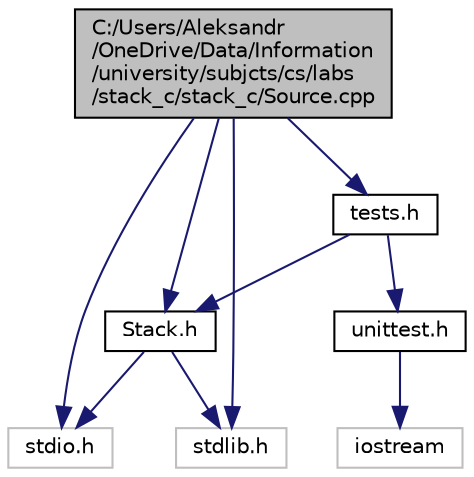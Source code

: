 digraph "C:/Users/Aleksandr/OneDrive/Data/Information/university/subjcts/cs/labs/stack_c/stack_c/Source.cpp"
{
  edge [fontname="Helvetica",fontsize="10",labelfontname="Helvetica",labelfontsize="10"];
  node [fontname="Helvetica",fontsize="10",shape=record];
  Node0 [label="C:/Users/Aleksandr\l/OneDrive/Data/Information\l/university/subjcts/cs/labs\l/stack_c/stack_c/Source.cpp",height=0.2,width=0.4,color="black", fillcolor="grey75", style="filled", fontcolor="black"];
  Node0 -> Node1 [color="midnightblue",fontsize="10",style="solid"];
  Node1 [label="stdio.h",height=0.2,width=0.4,color="grey75", fillcolor="white", style="filled"];
  Node0 -> Node2 [color="midnightblue",fontsize="10",style="solid"];
  Node2 [label="stdlib.h",height=0.2,width=0.4,color="grey75", fillcolor="white", style="filled"];
  Node0 -> Node3 [color="midnightblue",fontsize="10",style="solid"];
  Node3 [label="Stack.h",height=0.2,width=0.4,color="black", fillcolor="white", style="filled",URL="$_stack_8h.html"];
  Node3 -> Node1 [color="midnightblue",fontsize="10",style="solid"];
  Node3 -> Node2 [color="midnightblue",fontsize="10",style="solid"];
  Node0 -> Node4 [color="midnightblue",fontsize="10",style="solid"];
  Node4 [label="tests.h",height=0.2,width=0.4,color="black", fillcolor="white", style="filled",URL="$tests_8h.html"];
  Node4 -> Node5 [color="midnightblue",fontsize="10",style="solid"];
  Node5 [label="unittest.h",height=0.2,width=0.4,color="black", fillcolor="white", style="filled",URL="$unittest_8h.html"];
  Node5 -> Node6 [color="midnightblue",fontsize="10",style="solid"];
  Node6 [label="iostream",height=0.2,width=0.4,color="grey75", fillcolor="white", style="filled"];
  Node4 -> Node3 [color="midnightblue",fontsize="10",style="solid"];
}
